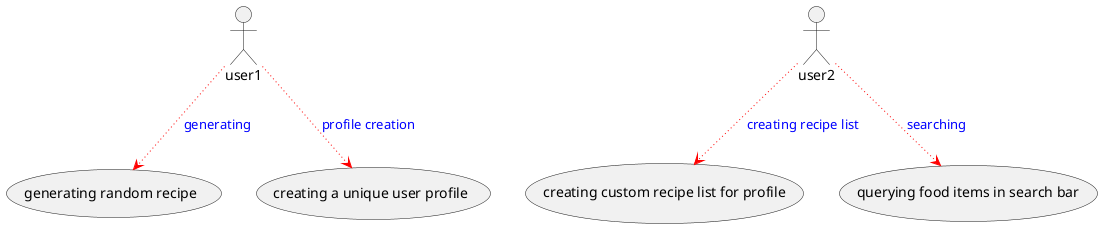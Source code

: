 @startuml

actor user1
actor user2

user1 --> (generating random recipe) #red;line.dotted;text:blue   : generating
user2 --> (creating custom recipe list for profile) #red;line.dotted;text:blue  : creating recipe list
user1 --> (creating a unique user profile) #red;line.dotted;text:blue   : profile creation
user2 --> (querying food items in search bar) #red;line.dotted;text:blue   : searching

@enduml